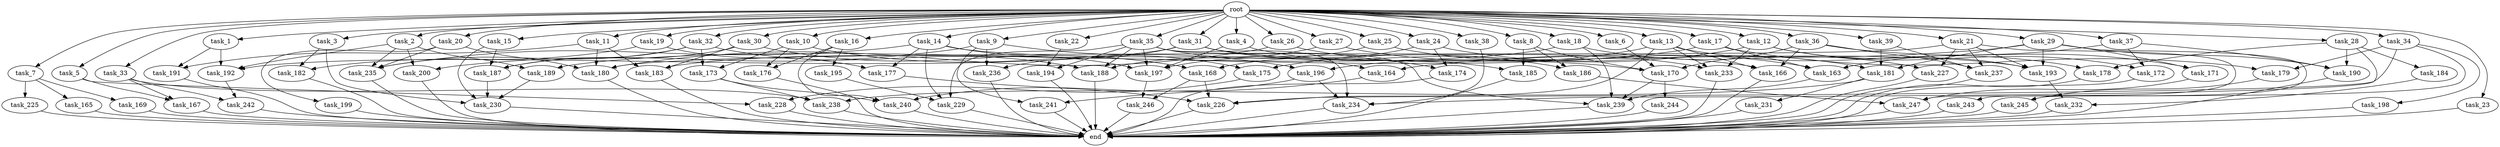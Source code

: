 digraph G {
  root [size="0.000000"];
  task_1 [size="102.400000"];
  task_2 [size="102.400000"];
  task_3 [size="102.400000"];
  task_4 [size="102.400000"];
  task_5 [size="102.400000"];
  task_6 [size="102.400000"];
  task_7 [size="102.400000"];
  task_8 [size="102.400000"];
  task_9 [size="102.400000"];
  task_10 [size="102.400000"];
  task_11 [size="102.400000"];
  task_12 [size="102.400000"];
  task_13 [size="102.400000"];
  task_14 [size="102.400000"];
  task_15 [size="102.400000"];
  task_16 [size="102.400000"];
  task_17 [size="102.400000"];
  task_18 [size="102.400000"];
  task_19 [size="102.400000"];
  task_20 [size="102.400000"];
  task_21 [size="102.400000"];
  task_22 [size="102.400000"];
  task_23 [size="102.400000"];
  task_24 [size="102.400000"];
  task_25 [size="102.400000"];
  task_26 [size="102.400000"];
  task_27 [size="102.400000"];
  task_28 [size="102.400000"];
  task_29 [size="102.400000"];
  task_30 [size="102.400000"];
  task_31 [size="102.400000"];
  task_32 [size="102.400000"];
  task_33 [size="102.400000"];
  task_34 [size="102.400000"];
  task_35 [size="102.400000"];
  task_36 [size="102.400000"];
  task_37 [size="102.400000"];
  task_38 [size="102.400000"];
  task_39 [size="102.400000"];
  task_163 [size="131425999257.600006"];
  task_164 [size="91053306675.200012"];
  task_165 [size="42090679500.800003"];
  task_166 [size="185542587187.200012"];
  task_167 [size="77309411328.000000"];
  task_168 [size="100502234726.400009"];
  task_169 [size="42090679500.800003"];
  task_170 [size="180388626432.000000"];
  task_171 [size="155477816115.200012"];
  task_172 [size="76450417868.800003"];
  task_173 [size="17179869184.000000"];
  task_174 [size="100502234726.400009"];
  task_175 [size="24910810316.800003"];
  task_176 [size="6871947673.600000"];
  task_177 [size="44667659878.400002"];
  task_178 [size="171798691840.000000"];
  task_179 [size="63565515980.800003"];
  task_180 [size="110810156236.800003"];
  task_181 [size="170080704921.600006"];
  task_182 [size="44667659878.400002"];
  task_183 [size="155477816115.200012"];
  task_184 [size="85899345920.000000"];
  task_185 [size="52398601011.200005"];
  task_186 [size="100502234726.400009"];
  task_187 [size="91053306675.200012"];
  task_188 [size="90194313216.000000"];
  task_189 [size="29205777612.800003"];
  task_190 [size="210453397504.000000"];
  task_191 [size="52398601011.200005"];
  task_192 [size="98784247808.000000"];
  task_193 [size="164067750707.200012"];
  task_194 [size="107374182400.000000"];
  task_195 [size="3435973836.800000"];
  task_196 [size="89335319756.800003"];
  task_197 [size="111669149696.000000"];
  task_198 [size="42090679500.800003"];
  task_199 [size="54975581388.800003"];
  task_200 [size="11166914969.600000"];
  task_225 [size="42090679500.800003"];
  task_226 [size="139156940390.399994"];
  task_227 [size="58411555225.600006"];
  task_228 [size="38654705664.000000"];
  task_229 [size="48962627174.400002"];
  task_230 [size="38654705664.000000"];
  task_231 [size="21474836480.000000"];
  task_232 [size="24910810316.800003"];
  task_233 [size="162349763788.800018"];
  task_234 [size="142592914227.200012"];
  task_235 [size="90194313216.000000"];
  task_236 [size="73014444032.000000"];
  task_237 [size="158913789952.000000"];
  task_238 [size="176952652595.200012"];
  task_239 [size="111669149696.000000"];
  task_240 [size="103079215104.000000"];
  task_241 [size="89335319756.800003"];
  task_242 [size="139156940390.399994"];
  task_243 [size="3435973836.800000"];
  task_244 [size="13743895347.200001"];
  task_245 [size="155477816115.200012"];
  task_246 [size="89335319756.800003"];
  task_247 [size="87617332838.400009"];
  end [size="0.000000"];

  root -> task_1 [size="1.000000"];
  root -> task_2 [size="1.000000"];
  root -> task_3 [size="1.000000"];
  root -> task_4 [size="1.000000"];
  root -> task_5 [size="1.000000"];
  root -> task_6 [size="1.000000"];
  root -> task_7 [size="1.000000"];
  root -> task_8 [size="1.000000"];
  root -> task_9 [size="1.000000"];
  root -> task_10 [size="1.000000"];
  root -> task_11 [size="1.000000"];
  root -> task_12 [size="1.000000"];
  root -> task_13 [size="1.000000"];
  root -> task_14 [size="1.000000"];
  root -> task_15 [size="1.000000"];
  root -> task_16 [size="1.000000"];
  root -> task_17 [size="1.000000"];
  root -> task_18 [size="1.000000"];
  root -> task_19 [size="1.000000"];
  root -> task_20 [size="1.000000"];
  root -> task_21 [size="1.000000"];
  root -> task_22 [size="1.000000"];
  root -> task_23 [size="1.000000"];
  root -> task_24 [size="1.000000"];
  root -> task_25 [size="1.000000"];
  root -> task_26 [size="1.000000"];
  root -> task_27 [size="1.000000"];
  root -> task_28 [size="1.000000"];
  root -> task_29 [size="1.000000"];
  root -> task_30 [size="1.000000"];
  root -> task_31 [size="1.000000"];
  root -> task_32 [size="1.000000"];
  root -> task_33 [size="1.000000"];
  root -> task_34 [size="1.000000"];
  root -> task_35 [size="1.000000"];
  root -> task_36 [size="1.000000"];
  root -> task_37 [size="1.000000"];
  root -> task_38 [size="1.000000"];
  root -> task_39 [size="1.000000"];
  task_1 -> task_191 [size="209715200.000000"];
  task_1 -> task_192 [size="209715200.000000"];
  task_2 -> task_189 [size="75497472.000000"];
  task_2 -> task_192 [size="75497472.000000"];
  task_2 -> task_200 [size="75497472.000000"];
  task_2 -> task_235 [size="75497472.000000"];
  task_3 -> task_182 [size="134217728.000000"];
  task_3 -> task_230 [size="134217728.000000"];
  task_4 -> task_185 [size="209715200.000000"];
  task_4 -> task_197 [size="209715200.000000"];
  task_5 -> task_167 [size="75497472.000000"];
  task_5 -> task_228 [size="75497472.000000"];
  task_6 -> task_170 [size="411041792.000000"];
  task_7 -> task_165 [size="411041792.000000"];
  task_7 -> task_169 [size="411041792.000000"];
  task_7 -> task_225 [size="411041792.000000"];
  task_8 -> task_170 [size="301989888.000000"];
  task_8 -> task_185 [size="301989888.000000"];
  task_8 -> task_186 [size="301989888.000000"];
  task_9 -> task_175 [size="33554432.000000"];
  task_9 -> task_200 [size="33554432.000000"];
  task_9 -> task_236 [size="33554432.000000"];
  task_9 -> task_241 [size="33554432.000000"];
  task_10 -> task_173 [size="33554432.000000"];
  task_10 -> task_176 [size="33554432.000000"];
  task_10 -> task_196 [size="33554432.000000"];
  task_11 -> task_180 [size="301989888.000000"];
  task_11 -> task_183 [size="301989888.000000"];
  task_11 -> task_191 [size="301989888.000000"];
  task_12 -> task_172 [size="209715200.000000"];
  task_12 -> task_175 [size="209715200.000000"];
  task_12 -> task_193 [size="209715200.000000"];
  task_12 -> task_233 [size="209715200.000000"];
  task_13 -> task_166 [size="838860800.000000"];
  task_13 -> task_178 [size="838860800.000000"];
  task_13 -> task_196 [size="838860800.000000"];
  task_13 -> task_226 [size="838860800.000000"];
  task_13 -> task_233 [size="838860800.000000"];
  task_14 -> task_166 [size="134217728.000000"];
  task_14 -> task_177 [size="134217728.000000"];
  task_14 -> task_197 [size="134217728.000000"];
  task_14 -> task_229 [size="134217728.000000"];
  task_14 -> task_235 [size="134217728.000000"];
  task_15 -> task_187 [size="75497472.000000"];
  task_15 -> task_230 [size="75497472.000000"];
  task_16 -> task_176 [size="33554432.000000"];
  task_16 -> task_195 [size="33554432.000000"];
  task_16 -> task_240 [size="33554432.000000"];
  task_17 -> task_163 [size="209715200.000000"];
  task_17 -> task_179 [size="209715200.000000"];
  task_17 -> task_189 [size="209715200.000000"];
  task_18 -> task_183 [size="536870912.000000"];
  task_18 -> task_227 [size="536870912.000000"];
  task_18 -> task_239 [size="536870912.000000"];
  task_19 -> task_177 [size="301989888.000000"];
  task_19 -> task_182 [size="301989888.000000"];
  task_20 -> task_180 [size="536870912.000000"];
  task_20 -> task_199 [size="536870912.000000"];
  task_20 -> task_235 [size="536870912.000000"];
  task_21 -> task_180 [size="33554432.000000"];
  task_21 -> task_193 [size="33554432.000000"];
  task_21 -> task_227 [size="33554432.000000"];
  task_21 -> task_237 [size="33554432.000000"];
  task_21 -> task_243 [size="33554432.000000"];
  task_22 -> task_194 [size="838860800.000000"];
  task_23 -> end [size="1.000000"];
  task_24 -> task_168 [size="301989888.000000"];
  task_24 -> task_174 [size="301989888.000000"];
  task_24 -> task_181 [size="301989888.000000"];
  task_25 -> task_163 [size="536870912.000000"];
  task_25 -> task_197 [size="536870912.000000"];
  task_26 -> task_170 [size="209715200.000000"];
  task_26 -> task_180 [size="209715200.000000"];
  task_27 -> task_188 [size="536870912.000000"];
  task_27 -> task_233 [size="536870912.000000"];
  task_28 -> task_178 [size="838860800.000000"];
  task_28 -> task_184 [size="838860800.000000"];
  task_28 -> task_190 [size="838860800.000000"];
  task_28 -> task_234 [size="838860800.000000"];
  task_29 -> task_164 [size="679477248.000000"];
  task_29 -> task_171 [size="679477248.000000"];
  task_29 -> task_181 [size="679477248.000000"];
  task_29 -> task_190 [size="679477248.000000"];
  task_29 -> task_193 [size="679477248.000000"];
  task_29 -> task_245 [size="679477248.000000"];
  task_30 -> task_168 [size="679477248.000000"];
  task_30 -> task_183 [size="679477248.000000"];
  task_30 -> task_187 [size="679477248.000000"];
  task_31 -> task_174 [size="679477248.000000"];
  task_31 -> task_186 [size="679477248.000000"];
  task_31 -> task_192 [size="679477248.000000"];
  task_31 -> task_193 [size="679477248.000000"];
  task_31 -> task_236 [size="679477248.000000"];
  task_32 -> task_173 [size="134217728.000000"];
  task_32 -> task_187 [size="134217728.000000"];
  task_32 -> task_188 [size="134217728.000000"];
  task_32 -> task_235 [size="134217728.000000"];
  task_33 -> task_167 [size="679477248.000000"];
  task_33 -> task_238 [size="679477248.000000"];
  task_33 -> task_242 [size="679477248.000000"];
  task_34 -> task_179 [size="411041792.000000"];
  task_34 -> task_198 [size="411041792.000000"];
  task_34 -> task_226 [size="411041792.000000"];
  task_34 -> task_247 [size="411041792.000000"];
  task_35 -> task_164 [size="209715200.000000"];
  task_35 -> task_188 [size="209715200.000000"];
  task_35 -> task_194 [size="209715200.000000"];
  task_35 -> task_197 [size="209715200.000000"];
  task_35 -> task_229 [size="209715200.000000"];
  task_35 -> task_234 [size="209715200.000000"];
  task_35 -> task_239 [size="209715200.000000"];
  task_36 -> task_166 [size="838860800.000000"];
  task_36 -> task_170 [size="838860800.000000"];
  task_36 -> task_171 [size="838860800.000000"];
  task_36 -> task_237 [size="838860800.000000"];
  task_37 -> task_163 [size="536870912.000000"];
  task_37 -> task_172 [size="536870912.000000"];
  task_37 -> task_190 [size="536870912.000000"];
  task_38 -> task_234 [size="209715200.000000"];
  task_39 -> task_181 [size="679477248.000000"];
  task_39 -> task_237 [size="679477248.000000"];
  task_163 -> task_239 [size="209715200.000000"];
  task_164 -> task_241 [size="838860800.000000"];
  task_165 -> end [size="1.000000"];
  task_166 -> end [size="1.000000"];
  task_167 -> end [size="1.000000"];
  task_168 -> task_226 [size="33554432.000000"];
  task_168 -> task_246 [size="33554432.000000"];
  task_169 -> end [size="1.000000"];
  task_170 -> task_239 [size="134217728.000000"];
  task_170 -> task_244 [size="134217728.000000"];
  task_171 -> task_247 [size="33554432.000000"];
  task_172 -> end [size="1.000000"];
  task_173 -> task_238 [size="838860800.000000"];
  task_173 -> task_240 [size="838860800.000000"];
  task_174 -> end [size="1.000000"];
  task_175 -> task_228 [size="301989888.000000"];
  task_176 -> end [size="1.000000"];
  task_177 -> task_226 [size="75497472.000000"];
  task_178 -> end [size="1.000000"];
  task_179 -> task_245 [size="838860800.000000"];
  task_180 -> end [size="1.000000"];
  task_181 -> task_231 [size="209715200.000000"];
  task_181 -> task_238 [size="209715200.000000"];
  task_182 -> end [size="1.000000"];
  task_183 -> end [size="1.000000"];
  task_184 -> task_232 [size="33554432.000000"];
  task_185 -> end [size="1.000000"];
  task_186 -> task_247 [size="411041792.000000"];
  task_187 -> task_230 [size="134217728.000000"];
  task_188 -> end [size="1.000000"];
  task_189 -> task_230 [size="33554432.000000"];
  task_190 -> end [size="1.000000"];
  task_191 -> end [size="1.000000"];
  task_192 -> task_242 [size="679477248.000000"];
  task_193 -> task_232 [size="209715200.000000"];
  task_194 -> end [size="1.000000"];
  task_195 -> task_229 [size="134217728.000000"];
  task_196 -> task_234 [size="134217728.000000"];
  task_196 -> task_240 [size="134217728.000000"];
  task_197 -> task_246 [size="838860800.000000"];
  task_198 -> end [size="1.000000"];
  task_199 -> end [size="1.000000"];
  task_200 -> end [size="1.000000"];
  task_225 -> end [size="1.000000"];
  task_226 -> end [size="1.000000"];
  task_227 -> end [size="1.000000"];
  task_228 -> end [size="1.000000"];
  task_229 -> end [size="1.000000"];
  task_230 -> end [size="1.000000"];
  task_231 -> end [size="1.000000"];
  task_232 -> end [size="1.000000"];
  task_233 -> end [size="1.000000"];
  task_234 -> end [size="1.000000"];
  task_235 -> end [size="1.000000"];
  task_236 -> end [size="1.000000"];
  task_237 -> end [size="1.000000"];
  task_238 -> end [size="1.000000"];
  task_239 -> end [size="1.000000"];
  task_240 -> end [size="1.000000"];
  task_241 -> end [size="1.000000"];
  task_242 -> end [size="1.000000"];
  task_243 -> end [size="1.000000"];
  task_244 -> end [size="1.000000"];
  task_245 -> end [size="1.000000"];
  task_246 -> end [size="1.000000"];
  task_247 -> end [size="1.000000"];
}
